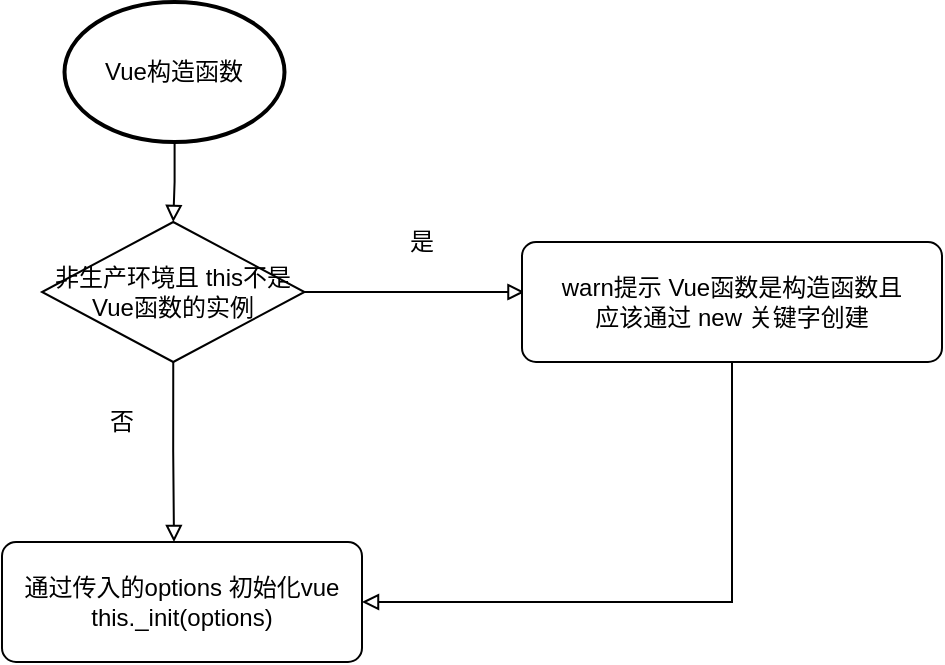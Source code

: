 <mxfile version="14.6.1" type="github">
  <diagram id="C5RBs43oDa-KdzZeNtuy" name="Page-1">
    <mxGraphModel dx="1266" dy="1443" grid="1" gridSize="10" guides="1" tooltips="1" connect="1" arrows="1" fold="1" page="1" pageScale="1" pageWidth="827" pageHeight="1169" math="0" shadow="0">
      <root>
        <mxCell id="WIyWlLk6GJQsqaUBKTNV-0" />
        <mxCell id="WIyWlLk6GJQsqaUBKTNV-1" parent="WIyWlLk6GJQsqaUBKTNV-0" />
        <mxCell id="px5DFVO-k1kZFDJR76U2-18" style="edgeStyle=orthogonalEdgeStyle;rounded=0;orthogonalLoop=1;jettySize=auto;html=1;endArrow=block;endFill=0;entryX=0.5;entryY=0;entryDx=0;entryDy=0;entryPerimeter=0;" edge="1" parent="WIyWlLk6GJQsqaUBKTNV-1" source="px5DFVO-k1kZFDJR76U2-19" target="px5DFVO-k1kZFDJR76U2-21">
          <mxGeometry relative="1" as="geometry">
            <mxPoint x="276.25" y="-980" as="targetPoint" />
          </mxGeometry>
        </mxCell>
        <mxCell id="px5DFVO-k1kZFDJR76U2-19" value="Vue构造函数" style="strokeWidth=2;html=1;shape=mxgraph.flowchart.start_2;whiteSpace=wrap;" vertex="1" parent="WIyWlLk6GJQsqaUBKTNV-1">
          <mxGeometry x="221.25" y="-1120" width="110" height="70" as="geometry" />
        </mxCell>
        <mxCell id="px5DFVO-k1kZFDJR76U2-20" style="edgeStyle=orthogonalEdgeStyle;rounded=0;orthogonalLoop=1;jettySize=auto;html=1;exitX=1;exitY=0.5;exitDx=0;exitDy=0;exitPerimeter=0;endArrow=block;endFill=0;" edge="1" parent="WIyWlLk6GJQsqaUBKTNV-1" source="px5DFVO-k1kZFDJR76U2-21">
          <mxGeometry relative="1" as="geometry">
            <mxPoint x="451.25" y="-975" as="targetPoint" />
          </mxGeometry>
        </mxCell>
        <mxCell id="px5DFVO-k1kZFDJR76U2-23" style="edgeStyle=orthogonalEdgeStyle;rounded=0;orthogonalLoop=1;jettySize=auto;html=1;exitX=0.5;exitY=1;exitDx=0;exitDy=0;exitPerimeter=0;endArrow=block;endFill=0;" edge="1" parent="WIyWlLk6GJQsqaUBKTNV-1" source="px5DFVO-k1kZFDJR76U2-21">
          <mxGeometry relative="1" as="geometry">
            <mxPoint x="276" y="-850" as="targetPoint" />
          </mxGeometry>
        </mxCell>
        <mxCell id="px5DFVO-k1kZFDJR76U2-21" value="非生产环境且 this不是Vue函数的实例" style="strokeWidth=1;html=1;shape=mxgraph.flowchart.decision;whiteSpace=wrap;" vertex="1" parent="WIyWlLk6GJQsqaUBKTNV-1">
          <mxGeometry x="210" y="-1010" width="131.25" height="70" as="geometry" />
        </mxCell>
        <mxCell id="px5DFVO-k1kZFDJR76U2-22" value="是" style="text;html=1;strokeColor=none;fillColor=none;align=center;verticalAlign=middle;whiteSpace=wrap;rounded=0;" vertex="1" parent="WIyWlLk6GJQsqaUBKTNV-1">
          <mxGeometry x="380" y="-1010" width="40" height="20" as="geometry" />
        </mxCell>
        <mxCell id="px5DFVO-k1kZFDJR76U2-25" value="通过传入的options 初始化vue&lt;br&gt;this._init(options)" style="rounded=1;whiteSpace=wrap;html=1;absoluteArcSize=1;arcSize=14;strokeWidth=1;" vertex="1" parent="WIyWlLk6GJQsqaUBKTNV-1">
          <mxGeometry x="190" y="-850" width="180" height="60" as="geometry" />
        </mxCell>
        <mxCell id="px5DFVO-k1kZFDJR76U2-27" style="edgeStyle=orthogonalEdgeStyle;rounded=0;orthogonalLoop=1;jettySize=auto;html=1;exitX=0.5;exitY=1;exitDx=0;exitDy=0;entryX=1;entryY=0.5;entryDx=0;entryDy=0;endArrow=block;endFill=0;" edge="1" parent="WIyWlLk6GJQsqaUBKTNV-1" source="px5DFVO-k1kZFDJR76U2-26" target="px5DFVO-k1kZFDJR76U2-25">
          <mxGeometry relative="1" as="geometry" />
        </mxCell>
        <mxCell id="px5DFVO-k1kZFDJR76U2-26" value="warn提示 Vue函数是构造函数且&lt;br&gt;应该通过 new 关键字创建" style="rounded=1;whiteSpace=wrap;html=1;absoluteArcSize=1;arcSize=14;strokeWidth=1;" vertex="1" parent="WIyWlLk6GJQsqaUBKTNV-1">
          <mxGeometry x="450" y="-1000" width="210" height="60" as="geometry" />
        </mxCell>
        <mxCell id="px5DFVO-k1kZFDJR76U2-28" value="否" style="text;html=1;strokeColor=none;fillColor=none;align=center;verticalAlign=middle;whiteSpace=wrap;rounded=0;" vertex="1" parent="WIyWlLk6GJQsqaUBKTNV-1">
          <mxGeometry x="230" y="-920" width="40" height="20" as="geometry" />
        </mxCell>
      </root>
    </mxGraphModel>
  </diagram>
</mxfile>
